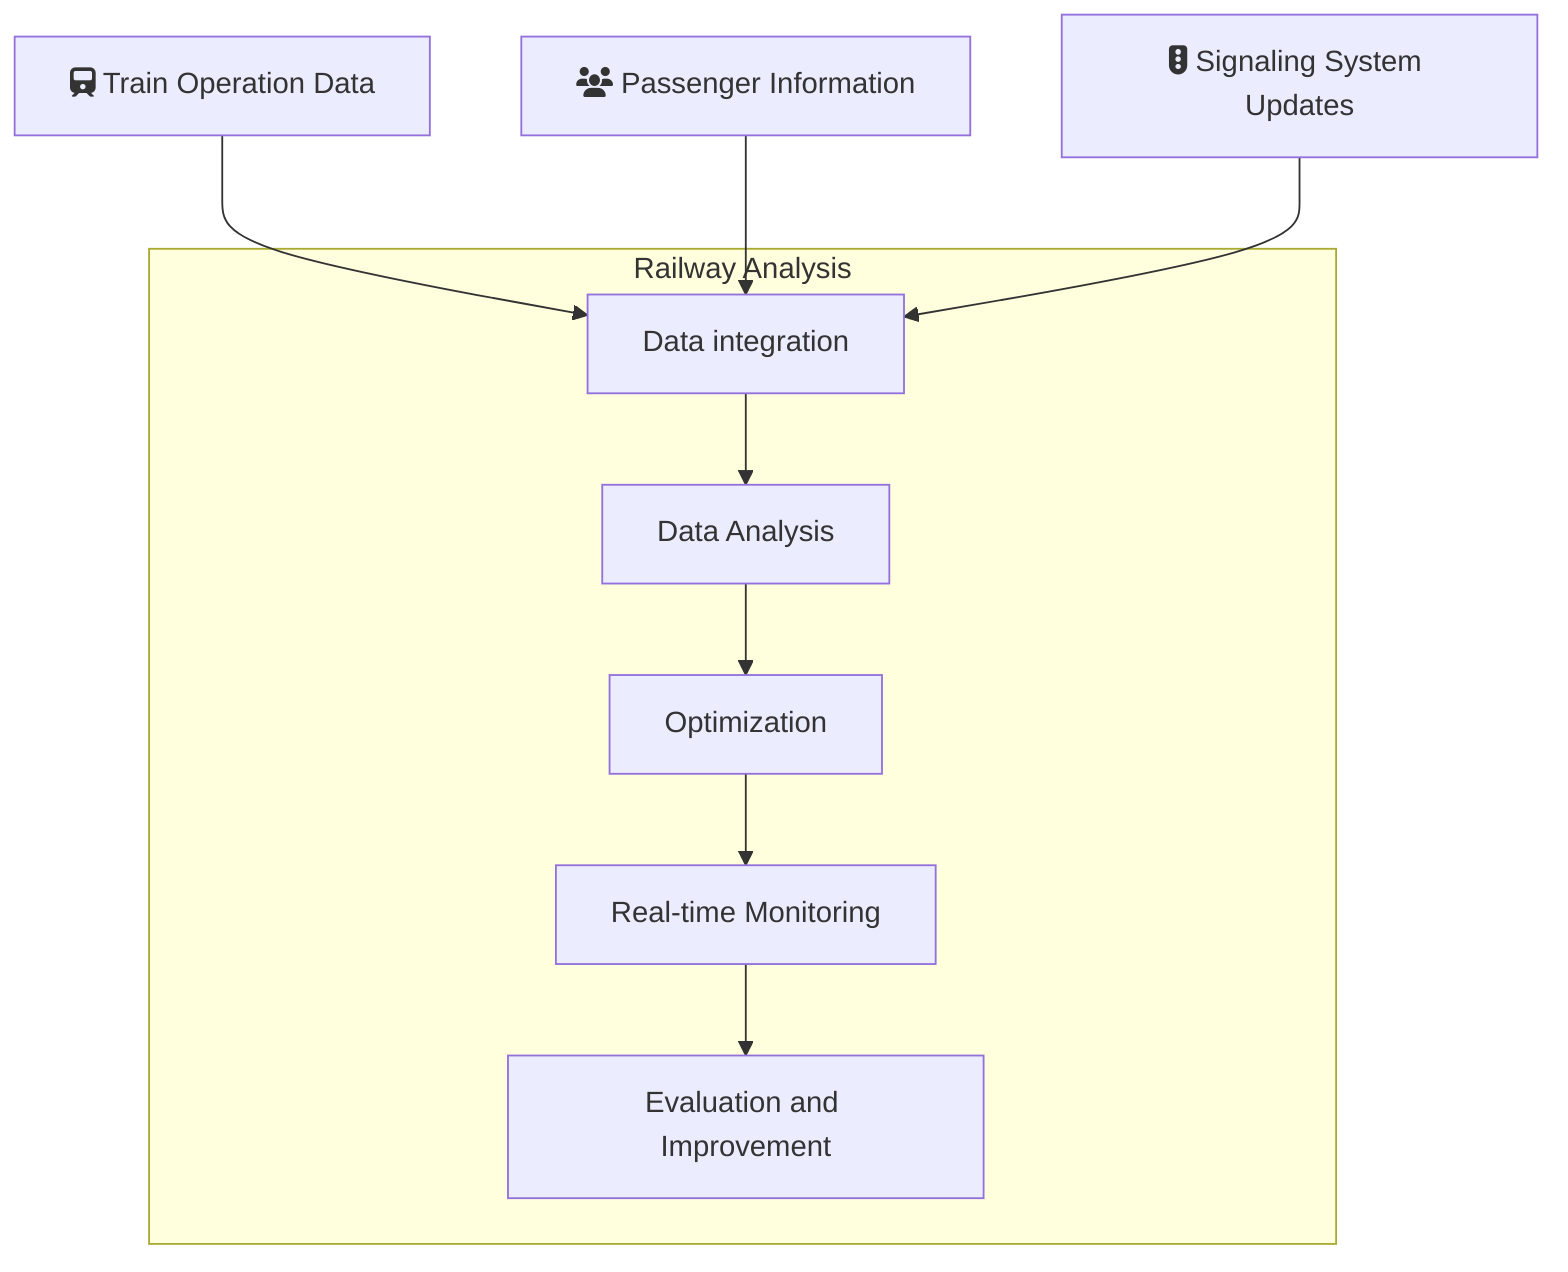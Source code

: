 graph TB

AA[fas:fa-train Train Operation Data] --> A
AB[fas:fa-users Passenger Information] --> A
AC[fas:fa-traffic-light Signaling System Updates] --> A

subgraph "Railway Analysis"
    A[Data integration]
    B[Data Analysis]
    C[Optimization]
    D[Real-time Monitoring]
    E[Evaluation and Improvement]
    A --> B
    B --> C
    C --> D
    D --> E
end